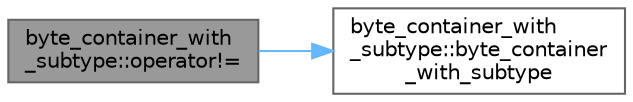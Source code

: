 digraph "byte_container_with_subtype::operator!="
{
 // INTERACTIVE_SVG=YES
 // LATEX_PDF_SIZE
  bgcolor="transparent";
  edge [fontname=Helvetica,fontsize=10,labelfontname=Helvetica,labelfontsize=10];
  node [fontname=Helvetica,fontsize=10,shape=box,height=0.2,width=0.4];
  rankdir="LR";
  Node1 [id="Node000001",label="byte_container_with\l_subtype::operator!=",height=0.2,width=0.4,color="gray40", fillcolor="grey60", style="filled", fontcolor="black",tooltip=" "];
  Node1 -> Node2 [id="edge1_Node000001_Node000002",color="steelblue1",style="solid",tooltip=" "];
  Node2 [id="Node000002",label="byte_container_with\l_subtype::byte_container\l_with_subtype",height=0.2,width=0.4,color="grey40", fillcolor="white", style="filled",URL="$classbyte__container__with__subtype.html#a17bc4a2dabb6c7a5ec2cba3f3aaf0431",tooltip=" "];
}
